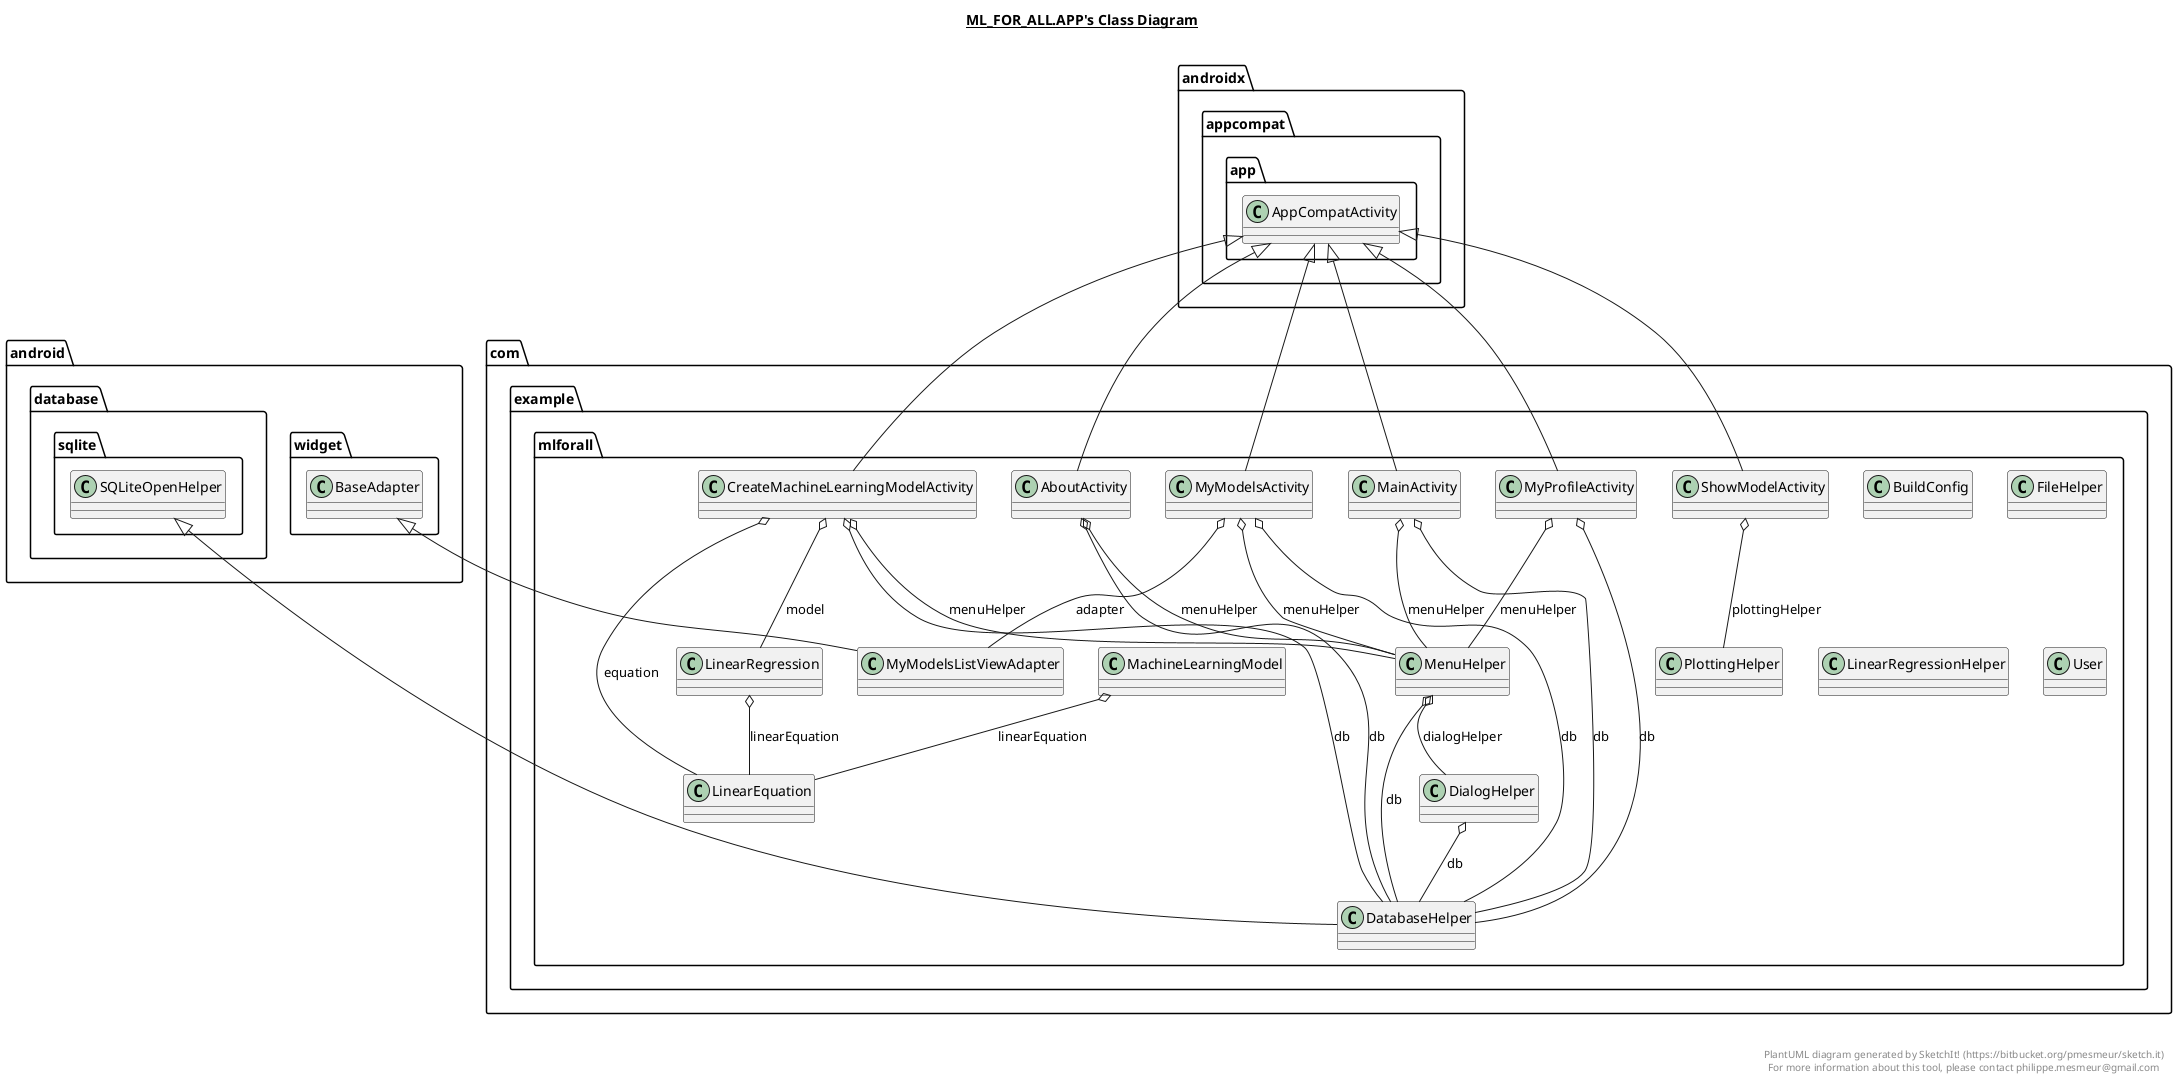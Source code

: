 @startuml

title __ML_FOR_ALL.APP's Class Diagram__\n

  namespace com.example.mlforall {
    class com.example.mlforall.AboutActivity {
    }
  }
  

  namespace com.example.mlforall {
    class com.example.mlforall.BuildConfig {
    }
  }
  

  namespace com.example.mlforall {
    class com.example.mlforall.CreateMachineLearningModelActivity {
    }
  }
  

  namespace com.example.mlforall {
    class com.example.mlforall.DatabaseHelper {
    }
  }
  

  namespace com.example.mlforall {
    class com.example.mlforall.DialogHelper {
    }
  }
  

  namespace com.example.mlforall {
    class com.example.mlforall.FileHelper {
    }
  }
  

  namespace com.example.mlforall {
    class com.example.mlforall.LinearEquation {
    }
  }
  

  namespace com.example.mlforall {
    class com.example.mlforall.LinearRegression {
    }
  }
  

  namespace com.example.mlforall {
    class com.example.mlforall.LinearRegressionHelper {
    }
  }
  

  namespace com.example.mlforall {
    class com.example.mlforall.MachineLearningModel {
    }
  }
  

  namespace com.example.mlforall {
    class com.example.mlforall.MainActivity {
    }
  }
  

  namespace com.example.mlforall {
    class com.example.mlforall.MenuHelper {
    }
  }
  

  namespace com.example.mlforall {
    class com.example.mlforall.MyModelsActivity {
    }
  }
  

  namespace com.example.mlforall {
    class com.example.mlforall.MyModelsListViewAdapter {
    }
  }
  

  namespace com.example.mlforall {
    class com.example.mlforall.MyProfileActivity {
    }
  }
  

  namespace com.example.mlforall {
    class com.example.mlforall.PlottingHelper {
    }
  }
  

  namespace com.example.mlforall {
    class com.example.mlforall.ShowModelActivity {
    }
  }
  

  namespace com.example.mlforall {
    class com.example.mlforall.User {
    }
  }
  

  com.example.mlforall.AboutActivity -up-|> androidx.appcompat.app.AppCompatActivity
  com.example.mlforall.AboutActivity o-- com.example.mlforall.DatabaseHelper : db
  com.example.mlforall.AboutActivity o-- com.example.mlforall.MenuHelper : menuHelper
  com.example.mlforall.CreateMachineLearningModelActivity -up-|> androidx.appcompat.app.AppCompatActivity
  com.example.mlforall.CreateMachineLearningModelActivity o-- com.example.mlforall.DatabaseHelper : db
  com.example.mlforall.CreateMachineLearningModelActivity o-- com.example.mlforall.LinearEquation : equation
  com.example.mlforall.CreateMachineLearningModelActivity o-- com.example.mlforall.MenuHelper : menuHelper
  com.example.mlforall.CreateMachineLearningModelActivity o-- com.example.mlforall.LinearRegression : model
  com.example.mlforall.DatabaseHelper -up-|> android.database.sqlite.SQLiteOpenHelper
  com.example.mlforall.DialogHelper o-- com.example.mlforall.DatabaseHelper : db
  com.example.mlforall.LinearRegression o-- com.example.mlforall.LinearEquation : linearEquation
  com.example.mlforall.MachineLearningModel o-- com.example.mlforall.LinearEquation : linearEquation
  com.example.mlforall.MainActivity -up-|> androidx.appcompat.app.AppCompatActivity
  com.example.mlforall.MainActivity o-- com.example.mlforall.DatabaseHelper : db
  com.example.mlforall.MainActivity o-- com.example.mlforall.MenuHelper : menuHelper
  com.example.mlforall.MenuHelper o-- com.example.mlforall.DatabaseHelper : db
  com.example.mlforall.MenuHelper o-- com.example.mlforall.DialogHelper : dialogHelper
  com.example.mlforall.MyModelsActivity -up-|> androidx.appcompat.app.AppCompatActivity
  com.example.mlforall.MyModelsActivity o-- com.example.mlforall.MyModelsListViewAdapter : adapter
  com.example.mlforall.MyModelsActivity o-- com.example.mlforall.DatabaseHelper : db
  com.example.mlforall.MyModelsActivity o-- com.example.mlforall.MenuHelper : menuHelper
  com.example.mlforall.MyModelsListViewAdapter -up-|> android.widget.BaseAdapter
  com.example.mlforall.MyProfileActivity -up-|> androidx.appcompat.app.AppCompatActivity
  com.example.mlforall.MyProfileActivity o-- com.example.mlforall.DatabaseHelper : db
  com.example.mlforall.MyProfileActivity o-- com.example.mlforall.MenuHelper : menuHelper
  com.example.mlforall.ShowModelActivity -up-|> androidx.appcompat.app.AppCompatActivity
  com.example.mlforall.ShowModelActivity o-- com.example.mlforall.PlottingHelper : plottingHelper


right footer


PlantUML diagram generated by SketchIt! (https://bitbucket.org/pmesmeur/sketch.it)
For more information about this tool, please contact philippe.mesmeur@gmail.com
endfooter

@enduml
